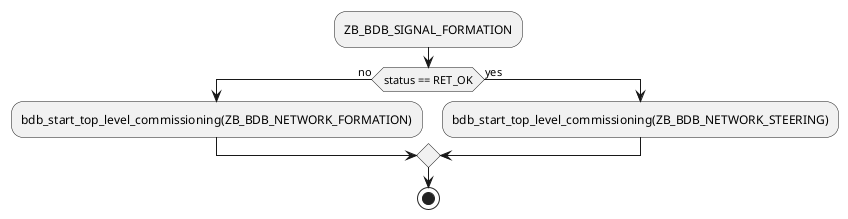 @startuml

:ZB_BDB_SIGNAL_FORMATION;

if (status == RET_OK) then (no)
    :bdb_start_top_level_commissioning(ZB_BDB_NETWORK_FORMATION);
else (yes)
    :bdb_start_top_level_commissioning(ZB_BDB_NETWORK_STEERING);
endif

stop

@enduml